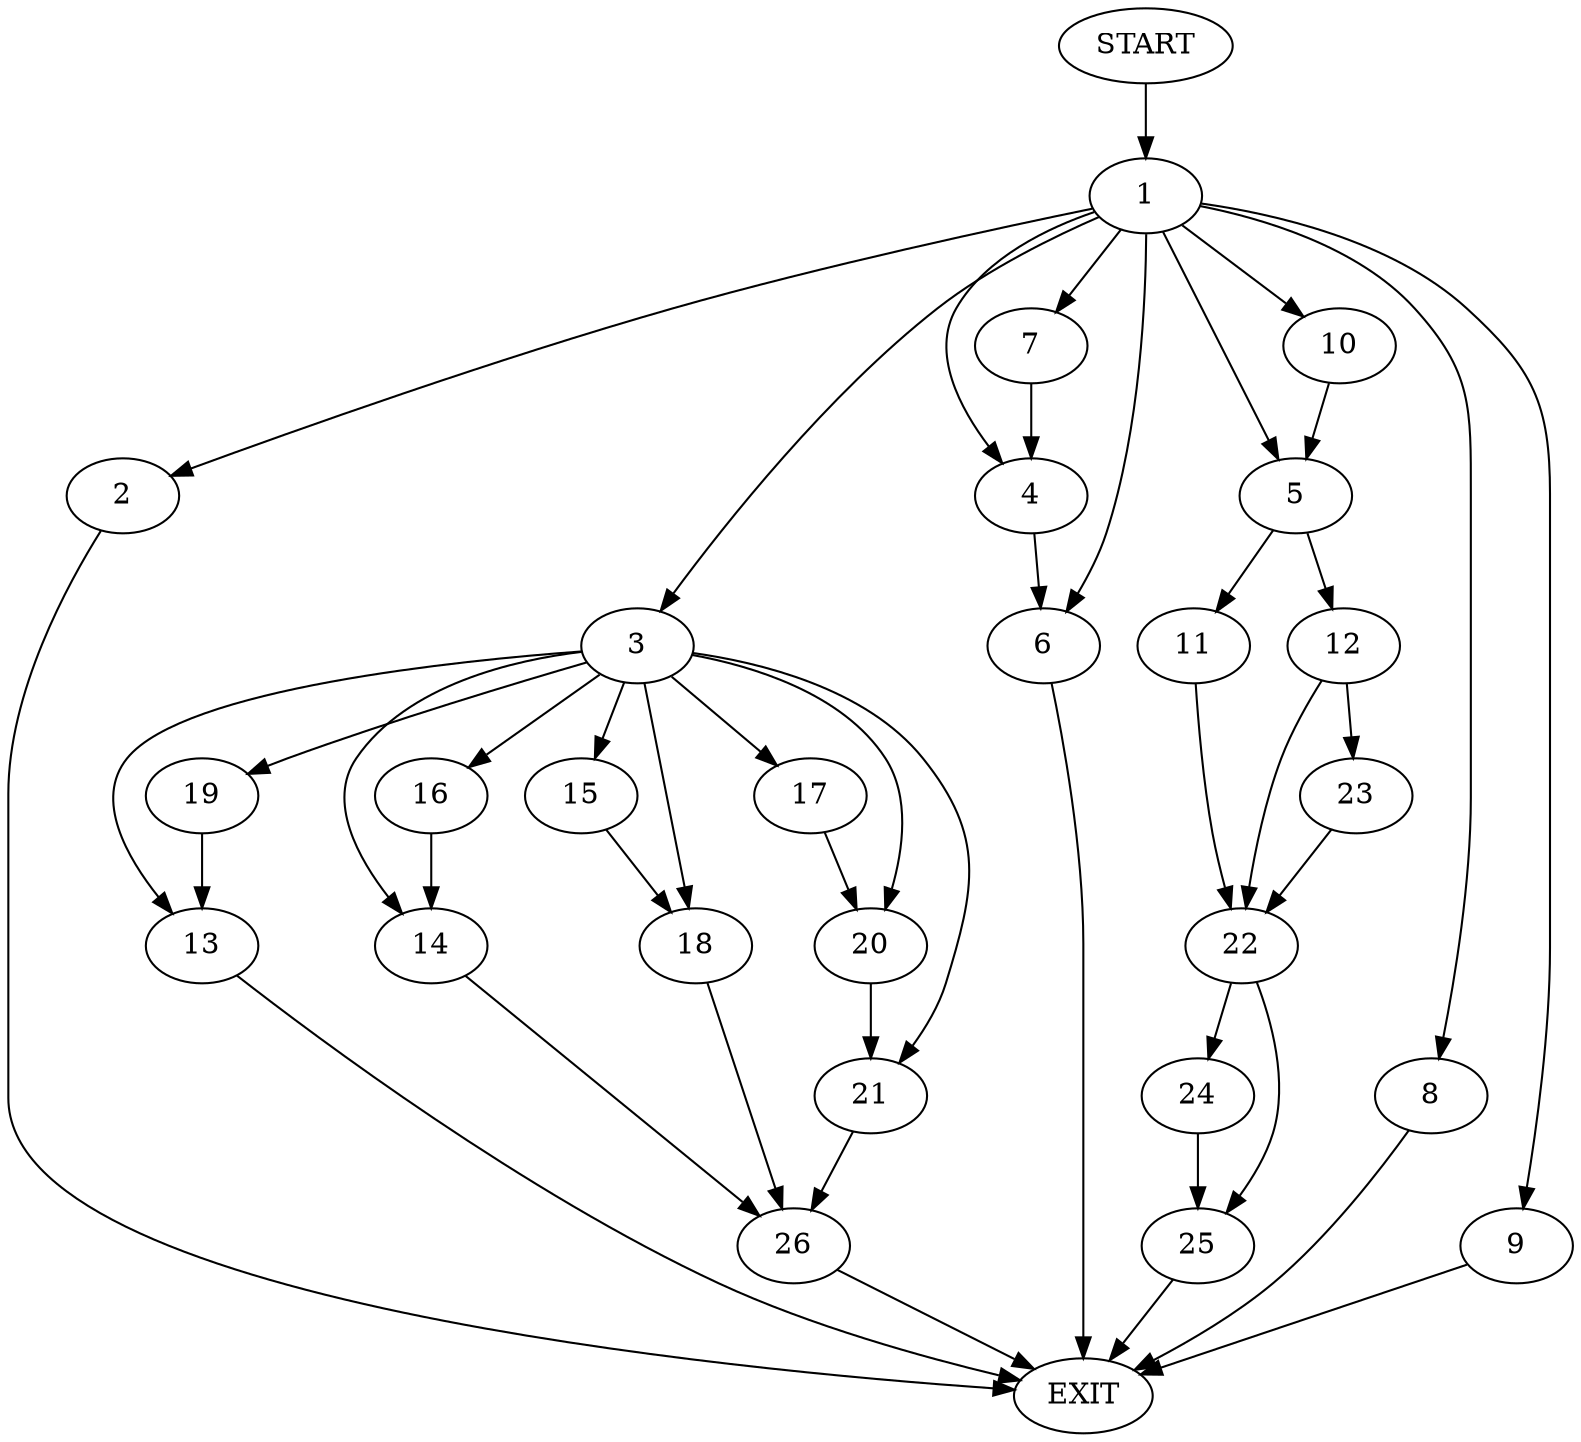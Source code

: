 digraph {
0 [label="START"]
27 [label="EXIT"]
0 -> 1
1 -> 2
1 -> 3
1 -> 4
1 -> 5
1 -> 6
1 -> 7
1 -> 8
1 -> 9
1 -> 10
6 -> 27
9 -> 27
5 -> 11
5 -> 12
8 -> 27
2 -> 27
10 -> 5
3 -> 13
3 -> 14
3 -> 15
3 -> 16
3 -> 17
3 -> 18
3 -> 19
3 -> 20
3 -> 21
4 -> 6
7 -> 4
11 -> 22
12 -> 22
12 -> 23
23 -> 22
22 -> 24
22 -> 25
24 -> 25
25 -> 27
18 -> 26
14 -> 26
17 -> 20
16 -> 14
13 -> 27
21 -> 26
15 -> 18
19 -> 13
20 -> 21
26 -> 27
}
